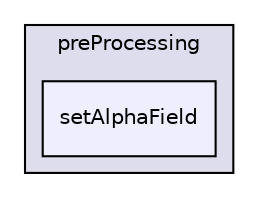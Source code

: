 digraph "applications/utilities/preProcessing/setAlphaField" {
  bgcolor=transparent;
  compound=true
  node [ fontsize="10", fontname="Helvetica"];
  edge [ labelfontsize="10", labelfontname="Helvetica"];
  subgraph clusterdir_2cb9088fcfa5d85f3ea0b5a37d6be287 {
    graph [ bgcolor="#ddddee", pencolor="black", label="preProcessing" fontname="Helvetica", fontsize="10", URL="dir_2cb9088fcfa5d85f3ea0b5a37d6be287.html"]
  dir_73654214466ce8ef065d22d1d42d6e67 [shape=box, label="setAlphaField", style="filled", fillcolor="#eeeeff", pencolor="black", URL="dir_73654214466ce8ef065d22d1d42d6e67.html"];
  }
}
